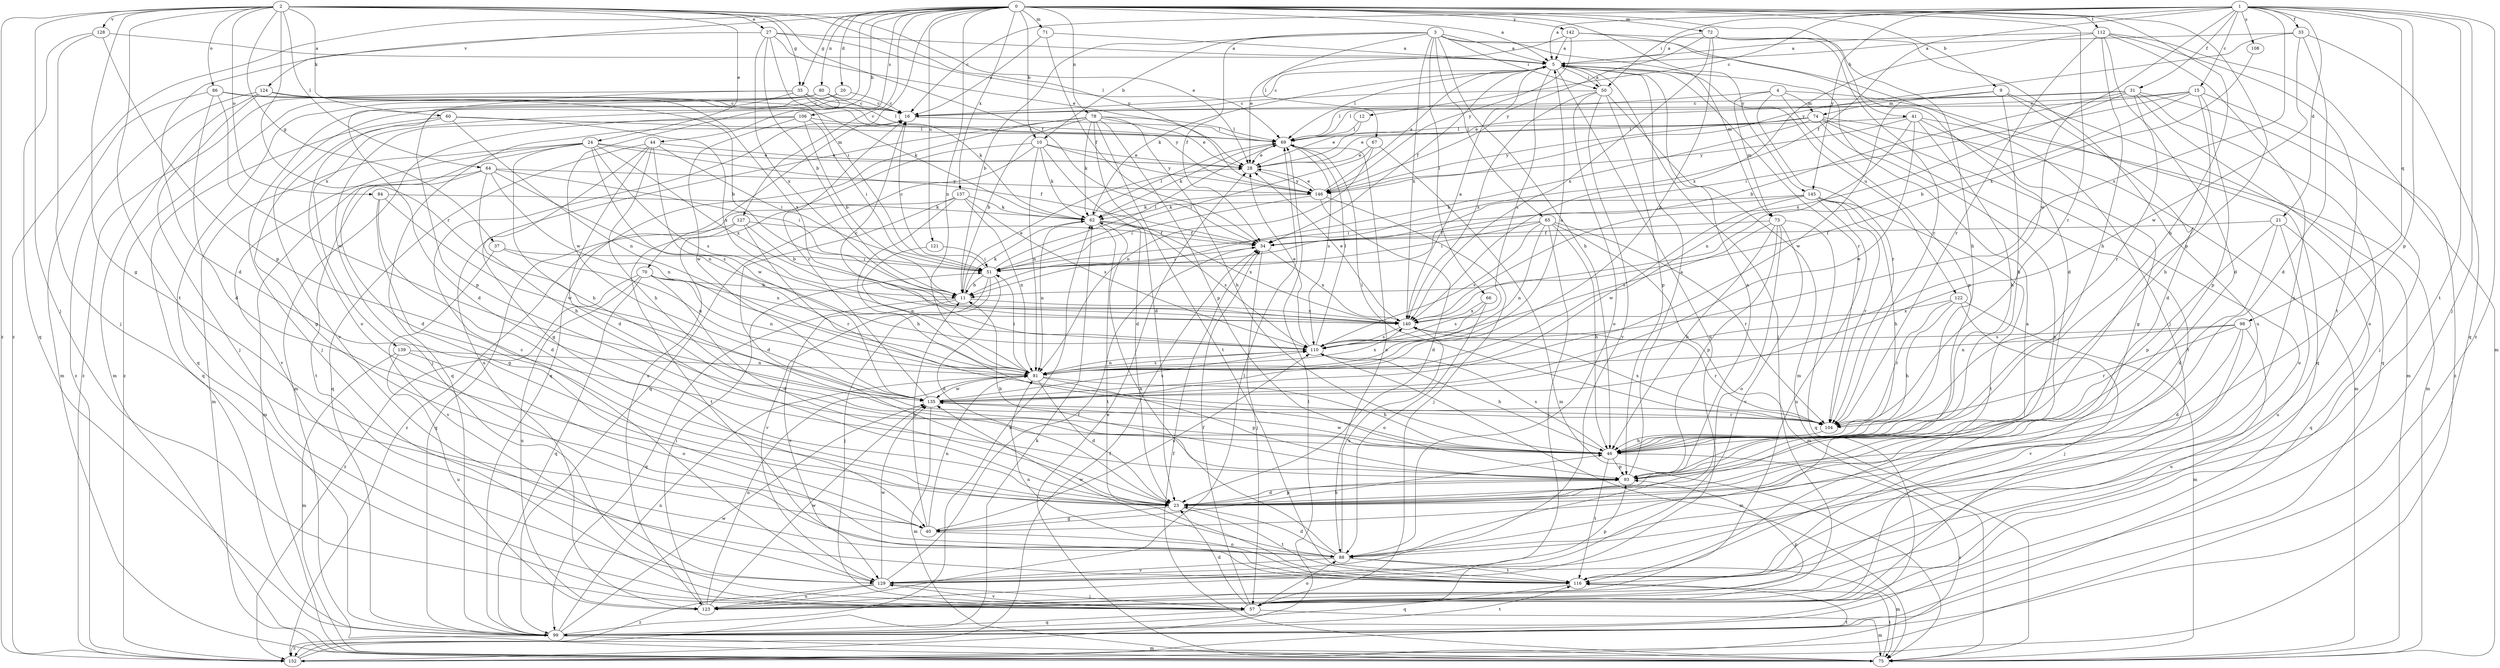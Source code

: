 strict digraph  {
0;
1;
2;
3;
4;
5;
9;
10;
11;
12;
15;
16;
20;
21;
23;
24;
27;
28;
31;
33;
34;
35;
37;
40;
41;
44;
46;
50;
51;
57;
60;
62;
64;
65;
66;
67;
69;
70;
71;
72;
73;
74;
75;
78;
80;
81;
84;
86;
88;
93;
98;
99;
104;
106;
108;
110;
112;
116;
121;
122;
123;
124;
127;
128;
129;
135;
137;
139;
140;
142;
145;
146;
152;
0 -> 5  [label=a];
0 -> 9  [label=b];
0 -> 10  [label=b];
0 -> 20  [label=d];
0 -> 35  [label=g];
0 -> 41  [label=h];
0 -> 44  [label=h];
0 -> 46  [label=h];
0 -> 70  [label=m];
0 -> 71  [label=m];
0 -> 72  [label=m];
0 -> 78  [label=n];
0 -> 80  [label=n];
0 -> 81  [label=n];
0 -> 93  [label=p];
0 -> 104  [label=r];
0 -> 106  [label=s];
0 -> 112  [label=t];
0 -> 121  [label=u];
0 -> 124  [label=v];
0 -> 127  [label=v];
0 -> 137  [label=x];
0 -> 139  [label=x];
0 -> 142  [label=y];
0 -> 145  [label=y];
0 -> 152  [label=z];
1 -> 5  [label=a];
1 -> 12  [label=c];
1 -> 15  [label=c];
1 -> 16  [label=c];
1 -> 21  [label=d];
1 -> 31  [label=f];
1 -> 33  [label=f];
1 -> 34  [label=f];
1 -> 50  [label=i];
1 -> 57  [label=j];
1 -> 93  [label=p];
1 -> 98  [label=q];
1 -> 108  [label=s];
1 -> 110  [label=s];
1 -> 116  [label=t];
1 -> 135  [label=w];
1 -> 145  [label=y];
1 -> 152  [label=z];
2 -> 24  [label=e];
2 -> 27  [label=e];
2 -> 28  [label=e];
2 -> 34  [label=f];
2 -> 35  [label=g];
2 -> 37  [label=g];
2 -> 40  [label=g];
2 -> 57  [label=j];
2 -> 60  [label=k];
2 -> 64  [label=l];
2 -> 84  [label=o];
2 -> 86  [label=o];
2 -> 104  [label=r];
2 -> 116  [label=t];
2 -> 128  [label=v];
2 -> 146  [label=y];
2 -> 152  [label=z];
3 -> 5  [label=a];
3 -> 10  [label=b];
3 -> 11  [label=b];
3 -> 34  [label=f];
3 -> 46  [label=h];
3 -> 50  [label=i];
3 -> 57  [label=j];
3 -> 65  [label=l];
3 -> 66  [label=l];
3 -> 67  [label=l];
3 -> 73  [label=m];
3 -> 140  [label=x];
4 -> 69  [label=l];
4 -> 73  [label=m];
4 -> 74  [label=m];
4 -> 93  [label=p];
4 -> 99  [label=q];
4 -> 104  [label=r];
5 -> 16  [label=c];
5 -> 34  [label=f];
5 -> 50  [label=i];
5 -> 57  [label=j];
5 -> 62  [label=k];
5 -> 69  [label=l];
5 -> 104  [label=r];
5 -> 110  [label=s];
5 -> 122  [label=u];
5 -> 123  [label=u];
9 -> 23  [label=d];
9 -> 46  [label=h];
9 -> 74  [label=m];
9 -> 75  [label=m];
9 -> 135  [label=w];
10 -> 23  [label=d];
10 -> 28  [label=e];
10 -> 62  [label=k];
10 -> 81  [label=n];
10 -> 99  [label=q];
10 -> 123  [label=u];
10 -> 146  [label=y];
11 -> 28  [label=e];
11 -> 62  [label=k];
11 -> 99  [label=q];
11 -> 129  [label=v];
11 -> 140  [label=x];
12 -> 28  [label=e];
12 -> 69  [label=l];
15 -> 11  [label=b];
15 -> 16  [label=c];
15 -> 46  [label=h];
15 -> 51  [label=i];
15 -> 69  [label=l];
15 -> 93  [label=p];
15 -> 152  [label=z];
16 -> 69  [label=l];
16 -> 99  [label=q];
20 -> 16  [label=c];
20 -> 88  [label=o];
20 -> 129  [label=v];
21 -> 23  [label=d];
21 -> 34  [label=f];
21 -> 93  [label=p];
21 -> 99  [label=q];
21 -> 123  [label=u];
23 -> 5  [label=a];
23 -> 40  [label=g];
23 -> 93  [label=p];
23 -> 116  [label=t];
24 -> 23  [label=d];
24 -> 28  [label=e];
24 -> 34  [label=f];
24 -> 46  [label=h];
24 -> 75  [label=m];
24 -> 81  [label=n];
24 -> 110  [label=s];
24 -> 129  [label=v];
24 -> 140  [label=x];
27 -> 5  [label=a];
27 -> 11  [label=b];
27 -> 23  [label=d];
27 -> 28  [label=e];
27 -> 51  [label=i];
27 -> 69  [label=l];
27 -> 140  [label=x];
28 -> 146  [label=y];
31 -> 11  [label=b];
31 -> 16  [label=c];
31 -> 28  [label=e];
31 -> 57  [label=j];
31 -> 88  [label=o];
31 -> 99  [label=q];
31 -> 104  [label=r];
31 -> 140  [label=x];
33 -> 5  [label=a];
33 -> 23  [label=d];
33 -> 99  [label=q];
33 -> 135  [label=w];
33 -> 146  [label=y];
34 -> 51  [label=i];
34 -> 57  [label=j];
34 -> 140  [label=x];
35 -> 16  [label=c];
35 -> 23  [label=d];
35 -> 62  [label=k];
35 -> 93  [label=p];
35 -> 146  [label=y];
35 -> 152  [label=z];
37 -> 51  [label=i];
37 -> 81  [label=n];
37 -> 129  [label=v];
40 -> 11  [label=b];
40 -> 46  [label=h];
40 -> 81  [label=n];
40 -> 88  [label=o];
40 -> 110  [label=s];
41 -> 40  [label=g];
41 -> 46  [label=h];
41 -> 69  [label=l];
41 -> 75  [label=m];
41 -> 81  [label=n];
41 -> 135  [label=w];
41 -> 146  [label=y];
44 -> 23  [label=d];
44 -> 28  [label=e];
44 -> 40  [label=g];
44 -> 46  [label=h];
44 -> 51  [label=i];
44 -> 99  [label=q];
44 -> 135  [label=w];
46 -> 93  [label=p];
46 -> 110  [label=s];
46 -> 116  [label=t];
46 -> 135  [label=w];
46 -> 152  [label=z];
50 -> 5  [label=a];
50 -> 16  [label=c];
50 -> 75  [label=m];
50 -> 88  [label=o];
50 -> 93  [label=p];
50 -> 129  [label=v];
50 -> 140  [label=x];
51 -> 11  [label=b];
51 -> 16  [label=c];
51 -> 23  [label=d];
51 -> 57  [label=j];
51 -> 69  [label=l];
51 -> 129  [label=v];
57 -> 23  [label=d];
57 -> 34  [label=f];
57 -> 75  [label=m];
57 -> 88  [label=o];
57 -> 93  [label=p];
57 -> 99  [label=q];
57 -> 129  [label=v];
60 -> 40  [label=g];
60 -> 69  [label=l];
60 -> 81  [label=n];
60 -> 99  [label=q];
60 -> 140  [label=x];
62 -> 34  [label=f];
62 -> 69  [label=l];
62 -> 81  [label=n];
62 -> 110  [label=s];
62 -> 116  [label=t];
62 -> 140  [label=x];
64 -> 46  [label=h];
64 -> 51  [label=i];
64 -> 75  [label=m];
64 -> 81  [label=n];
64 -> 110  [label=s];
64 -> 116  [label=t];
64 -> 146  [label=y];
65 -> 34  [label=f];
65 -> 46  [label=h];
65 -> 51  [label=i];
65 -> 57  [label=j];
65 -> 75  [label=m];
65 -> 81  [label=n];
65 -> 104  [label=r];
65 -> 110  [label=s];
66 -> 88  [label=o];
66 -> 110  [label=s];
66 -> 140  [label=x];
67 -> 28  [label=e];
67 -> 51  [label=i];
67 -> 75  [label=m];
67 -> 81  [label=n];
69 -> 28  [label=e];
69 -> 62  [label=k];
69 -> 88  [label=o];
69 -> 110  [label=s];
70 -> 11  [label=b];
70 -> 23  [label=d];
70 -> 81  [label=n];
70 -> 99  [label=q];
70 -> 123  [label=u];
70 -> 140  [label=x];
70 -> 152  [label=z];
71 -> 5  [label=a];
71 -> 16  [label=c];
71 -> 34  [label=f];
72 -> 5  [label=a];
72 -> 46  [label=h];
72 -> 81  [label=n];
72 -> 104  [label=r];
72 -> 140  [label=x];
72 -> 146  [label=y];
73 -> 34  [label=f];
73 -> 46  [label=h];
73 -> 88  [label=o];
73 -> 93  [label=p];
73 -> 99  [label=q];
73 -> 110  [label=s];
73 -> 129  [label=v];
74 -> 11  [label=b];
74 -> 28  [label=e];
74 -> 69  [label=l];
74 -> 75  [label=m];
74 -> 88  [label=o];
74 -> 116  [label=t];
74 -> 123  [label=u];
74 -> 146  [label=y];
75 -> 28  [label=e];
75 -> 34  [label=f];
75 -> 116  [label=t];
78 -> 11  [label=b];
78 -> 23  [label=d];
78 -> 28  [label=e];
78 -> 46  [label=h];
78 -> 62  [label=k];
78 -> 69  [label=l];
78 -> 93  [label=p];
78 -> 99  [label=q];
78 -> 116  [label=t];
78 -> 123  [label=u];
80 -> 16  [label=c];
80 -> 57  [label=j];
80 -> 69  [label=l];
80 -> 99  [label=q];
80 -> 135  [label=w];
80 -> 152  [label=z];
81 -> 5  [label=a];
81 -> 23  [label=d];
81 -> 46  [label=h];
81 -> 51  [label=i];
81 -> 93  [label=p];
81 -> 110  [label=s];
81 -> 135  [label=w];
81 -> 140  [label=x];
84 -> 23  [label=d];
84 -> 40  [label=g];
84 -> 62  [label=k];
84 -> 135  [label=w];
86 -> 11  [label=b];
86 -> 16  [label=c];
86 -> 23  [label=d];
86 -> 62  [label=k];
86 -> 75  [label=m];
86 -> 135  [label=w];
88 -> 23  [label=d];
88 -> 62  [label=k];
88 -> 75  [label=m];
88 -> 116  [label=t];
88 -> 129  [label=v];
88 -> 135  [label=w];
88 -> 140  [label=x];
93 -> 5  [label=a];
93 -> 11  [label=b];
93 -> 23  [label=d];
98 -> 23  [label=d];
98 -> 81  [label=n];
98 -> 104  [label=r];
98 -> 110  [label=s];
98 -> 123  [label=u];
98 -> 129  [label=v];
99 -> 62  [label=k];
99 -> 75  [label=m];
99 -> 81  [label=n];
99 -> 116  [label=t];
99 -> 135  [label=w];
99 -> 152  [label=z];
104 -> 46  [label=h];
104 -> 69  [label=l];
104 -> 140  [label=x];
106 -> 11  [label=b];
106 -> 51  [label=i];
106 -> 57  [label=j];
106 -> 69  [label=l];
106 -> 75  [label=m];
106 -> 135  [label=w];
108 -> 140  [label=x];
110 -> 16  [label=c];
110 -> 28  [label=e];
110 -> 46  [label=h];
110 -> 69  [label=l];
110 -> 75  [label=m];
110 -> 81  [label=n];
112 -> 5  [label=a];
112 -> 23  [label=d];
112 -> 46  [label=h];
112 -> 75  [label=m];
112 -> 88  [label=o];
112 -> 104  [label=r];
112 -> 116  [label=t];
112 -> 140  [label=x];
116 -> 5  [label=a];
116 -> 81  [label=n];
116 -> 99  [label=q];
121 -> 51  [label=i];
121 -> 81  [label=n];
122 -> 46  [label=h];
122 -> 57  [label=j];
122 -> 75  [label=m];
122 -> 104  [label=r];
122 -> 140  [label=x];
123 -> 51  [label=i];
123 -> 69  [label=l];
123 -> 81  [label=n];
123 -> 135  [label=w];
124 -> 16  [label=c];
124 -> 57  [label=j];
124 -> 75  [label=m];
124 -> 140  [label=x];
124 -> 152  [label=z];
127 -> 11  [label=b];
127 -> 34  [label=f];
127 -> 99  [label=q];
127 -> 104  [label=r];
127 -> 116  [label=t];
128 -> 5  [label=a];
128 -> 57  [label=j];
128 -> 93  [label=p];
128 -> 99  [label=q];
129 -> 16  [label=c];
129 -> 34  [label=f];
129 -> 57  [label=j];
129 -> 93  [label=p];
129 -> 123  [label=u];
129 -> 135  [label=w];
129 -> 152  [label=z];
135 -> 16  [label=c];
135 -> 75  [label=m];
135 -> 104  [label=r];
135 -> 110  [label=s];
137 -> 23  [label=d];
137 -> 46  [label=h];
137 -> 62  [label=k];
137 -> 81  [label=n];
137 -> 110  [label=s];
137 -> 152  [label=z];
139 -> 75  [label=m];
139 -> 81  [label=n];
139 -> 88  [label=o];
139 -> 123  [label=u];
140 -> 5  [label=a];
140 -> 28  [label=e];
140 -> 104  [label=r];
140 -> 110  [label=s];
142 -> 5  [label=a];
142 -> 23  [label=d];
142 -> 28  [label=e];
142 -> 123  [label=u];
142 -> 146  [label=y];
145 -> 46  [label=h];
145 -> 51  [label=i];
145 -> 62  [label=k];
145 -> 104  [label=r];
145 -> 116  [label=t];
145 -> 123  [label=u];
145 -> 135  [label=w];
146 -> 5  [label=a];
146 -> 23  [label=d];
146 -> 28  [label=e];
146 -> 51  [label=i];
146 -> 57  [label=j];
146 -> 62  [label=k];
152 -> 34  [label=f];
152 -> 62  [label=k];
152 -> 69  [label=l];
152 -> 116  [label=t];
}
